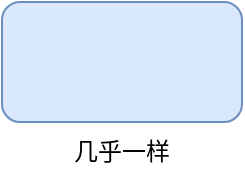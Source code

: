 <mxfile version="16.4.3" type="github"><diagram id="-qbOqO7X8jWI5qYydjjz" name="Page-1"><mxGraphModel dx="1059" dy="623" grid="1" gridSize="10" guides="1" tooltips="1" connect="1" arrows="1" fold="1" page="1" pageScale="1" pageWidth="827" pageHeight="1169" math="0" shadow="0"><root><mxCell id="0"/><mxCell id="1" parent="0"/><mxCell id="lzDKXKYEu8kE3rhyEL7c-1" value="" style="rounded=1;whiteSpace=wrap;html=1;fillColor=#dae8fc;strokeColor=#6c8ebf;" vertex="1" parent="1"><mxGeometry x="220" y="250" width="120" height="60" as="geometry"/></mxCell><mxCell id="lzDKXKYEu8kE3rhyEL7c-2" value="几乎一样" style="text;html=1;strokeColor=none;fillColor=none;align=center;verticalAlign=middle;whiteSpace=wrap;rounded=0;" vertex="1" parent="1"><mxGeometry x="250" y="310" width="60" height="30" as="geometry"/></mxCell></root></mxGraphModel></diagram></mxfile>